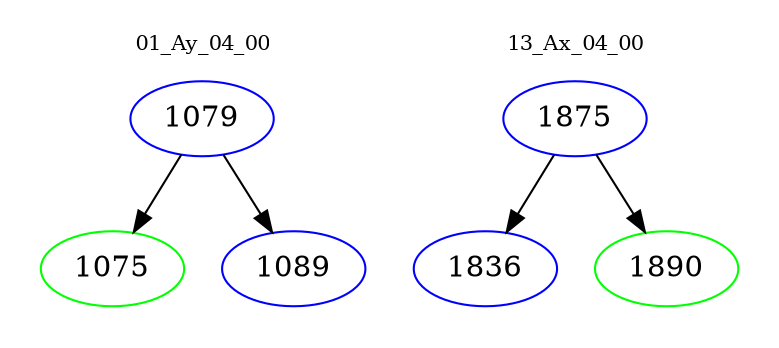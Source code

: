 digraph{
subgraph cluster_0 {
color = white
label = "01_Ay_04_00";
fontsize=10;
T0_1079 [label="1079", color="blue"]
T0_1079 -> T0_1075 [color="black"]
T0_1075 [label="1075", color="green"]
T0_1079 -> T0_1089 [color="black"]
T0_1089 [label="1089", color="blue"]
}
subgraph cluster_1 {
color = white
label = "13_Ax_04_00";
fontsize=10;
T1_1875 [label="1875", color="blue"]
T1_1875 -> T1_1836 [color="black"]
T1_1836 [label="1836", color="blue"]
T1_1875 -> T1_1890 [color="black"]
T1_1890 [label="1890", color="green"]
}
}
